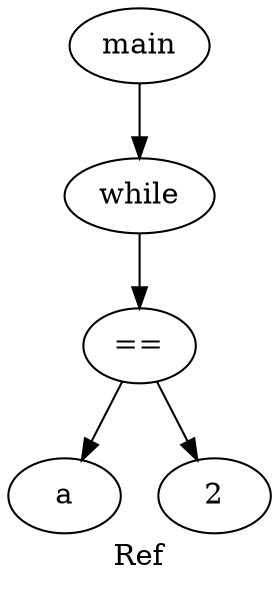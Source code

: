 digraph grafo {
  label="Ref";
  88167088652352 [ label="main" ];
  88167088652352 -> 88167088652544;
  88167088652544 [ label="while" ];
  88167088652544 -> 88167088652496;
  88167088652496 [ label="==" ];
  88167088652496 -> 88167088652400;
  88167088652400 [ label="a" ];
  88167088652496 -> 88167088652448;
  88167088652448 [ label="2" ];
}
